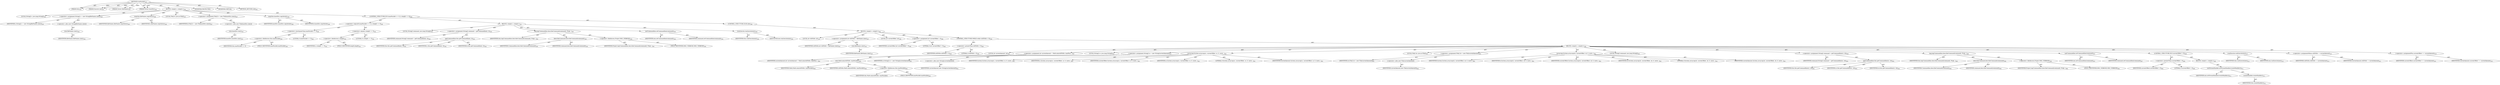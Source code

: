 digraph "runParallel" {  
"111669149717" [label = <(METHOD,runParallel)<SUB>582</SUB>> ]
"115964117005" [label = <(PARAM,this)<SUB>582</SUB>> ]
"115964117035" [label = <(PARAM,Execute exe)<SUB>582</SUB>> ]
"115964117036" [label = <(PARAM,Vector fileNames)<SUB>582</SUB>> ]
"115964117037" [label = <(PARAM,Vector baseDirs)<SUB>583</SUB>> ]
"25769803861" [label = <(BLOCK,&lt;empty&gt;,&lt;empty&gt;)<SUB>584</SUB>> ]
"94489280562" [label = <(LOCAL,String[] s: java.lang.String[])<SUB>585</SUB>> ]
"30064771553" [label = <(&lt;operator&gt;.assignment,String[] s = new String[fileNames.size()])<SUB>585</SUB>> ]
"68719477192" [label = <(IDENTIFIER,s,String[] s = new String[fileNames.size()])<SUB>585</SUB>> ]
"30064771554" [label = <(&lt;operator&gt;.alloc,new String[fileNames.size()])> ]
"30064771555" [label = <(size,fileNames.size())<SUB>585</SUB>> ]
"68719477193" [label = <(IDENTIFIER,fileNames,fileNames.size())<SUB>585</SUB>> ]
"30064771556" [label = <(copyInto,fileNames.copyInto(s))<SUB>586</SUB>> ]
"68719477194" [label = <(IDENTIFIER,fileNames,fileNames.copyInto(s))<SUB>586</SUB>> ]
"68719477195" [label = <(IDENTIFIER,s,fileNames.copyInto(s))<SUB>586</SUB>> ]
"94489280563" [label = <(LOCAL,File[] b: java.io.File[])<SUB>587</SUB>> ]
"30064771557" [label = <(&lt;operator&gt;.assignment,File[] b = new File[baseDirs.size()])<SUB>587</SUB>> ]
"68719477196" [label = <(IDENTIFIER,b,File[] b = new File[baseDirs.size()])<SUB>587</SUB>> ]
"30064771558" [label = <(&lt;operator&gt;.alloc,new File[baseDirs.size()])> ]
"30064771559" [label = <(size,baseDirs.size())<SUB>587</SUB>> ]
"68719477197" [label = <(IDENTIFIER,baseDirs,baseDirs.size())<SUB>587</SUB>> ]
"30064771560" [label = <(copyInto,baseDirs.copyInto(b))<SUB>588</SUB>> ]
"68719477198" [label = <(IDENTIFIER,baseDirs,baseDirs.copyInto(b))<SUB>588</SUB>> ]
"68719477199" [label = <(IDENTIFIER,b,baseDirs.copyInto(b))<SUB>588</SUB>> ]
"47244640313" [label = <(CONTROL_STRUCTURE,IF,if (maxParallel &lt;= 0 || s.length == 0))<SUB>590</SUB>> ]
"30064771561" [label = <(&lt;operator&gt;.logicalOr,maxParallel &lt;= 0 || s.length == 0)<SUB>590</SUB>> ]
"30064771562" [label = <(&lt;operator&gt;.lessEqualsThan,maxParallel &lt;= 0)<SUB>590</SUB>> ]
"30064771563" [label = <(&lt;operator&gt;.fieldAccess,this.maxParallel)<SUB>590</SUB>> ]
"68719477200" [label = <(IDENTIFIER,this,maxParallel &lt;= 0)> ]
"55834574950" [label = <(FIELD_IDENTIFIER,maxParallel,maxParallel)<SUB>590</SUB>> ]
"90194313304" [label = <(LITERAL,0,maxParallel &lt;= 0)<SUB>590</SUB>> ]
"30064771564" [label = <(&lt;operator&gt;.equals,s.length == 0)<SUB>591</SUB>> ]
"30064771565" [label = <(&lt;operator&gt;.fieldAccess,s.length)<SUB>591</SUB>> ]
"68719477201" [label = <(IDENTIFIER,s,s.length == 0)<SUB>591</SUB>> ]
"55834574951" [label = <(FIELD_IDENTIFIER,length,length)<SUB>591</SUB>> ]
"90194313305" [label = <(LITERAL,0,s.length == 0)<SUB>591</SUB>> ]
"25769803862" [label = <(BLOCK,&lt;empty&gt;,&lt;empty&gt;)<SUB>591</SUB>> ]
"94489280564" [label = <(LOCAL,String[] command: java.lang.String[])<SUB>592</SUB>> ]
"30064771566" [label = <(&lt;operator&gt;.assignment,String[] command = getCommandline(s, b))<SUB>592</SUB>> ]
"68719477202" [label = <(IDENTIFIER,command,String[] command = getCommandline(s, b))<SUB>592</SUB>> ]
"30064771567" [label = <(getCommandline,this.getCommandline(s, b))<SUB>592</SUB>> ]
"68719476776" [label = <(IDENTIFIER,this,this.getCommandline(s, b))<SUB>592</SUB>> ]
"68719477203" [label = <(IDENTIFIER,s,this.getCommandline(s, b))<SUB>592</SUB>> ]
"68719477204" [label = <(IDENTIFIER,b,this.getCommandline(s, b))<SUB>592</SUB>> ]
"30064771568" [label = <(log,log(Commandline.describeCommand(command), Proje...)<SUB>593</SUB>> ]
"68719476777" [label = <(IDENTIFIER,this,log(Commandline.describeCommand(command), Proje...)<SUB>593</SUB>> ]
"30064771569" [label = <(describeCommand,describeCommand(command))<SUB>593</SUB>> ]
"68719477205" [label = <(IDENTIFIER,Commandline,describeCommand(command))<SUB>593</SUB>> ]
"68719477206" [label = <(IDENTIFIER,command,describeCommand(command))<SUB>593</SUB>> ]
"30064771570" [label = <(&lt;operator&gt;.fieldAccess,Project.MSG_VERBOSE)<SUB>593</SUB>> ]
"68719477207" [label = <(IDENTIFIER,Project,log(Commandline.describeCommand(command), Proje...)<SUB>593</SUB>> ]
"55834574952" [label = <(FIELD_IDENTIFIER,MSG_VERBOSE,MSG_VERBOSE)<SUB>593</SUB>> ]
"30064771571" [label = <(setCommandline,setCommandline(command))<SUB>594</SUB>> ]
"68719477208" [label = <(IDENTIFIER,exe,setCommandline(command))<SUB>594</SUB>> ]
"68719477209" [label = <(IDENTIFIER,command,setCommandline(command))<SUB>594</SUB>> ]
"30064771572" [label = <(runExecute,runExecute(exe))<SUB>595</SUB>> ]
"68719476778" [label = <(IDENTIFIER,this,runExecute(exe))<SUB>595</SUB>> ]
"68719477210" [label = <(IDENTIFIER,exe,runExecute(exe))<SUB>595</SUB>> ]
"47244640314" [label = <(CONTROL_STRUCTURE,ELSE,else)<SUB>596</SUB>> ]
"25769803863" [label = <(BLOCK,&lt;empty&gt;,&lt;empty&gt;)<SUB>596</SUB>> ]
"94489280565" [label = <(LOCAL,int stillToDo: int)<SUB>597</SUB>> ]
"30064771573" [label = <(&lt;operator&gt;.assignment,int stillToDo = fileNames.size())<SUB>597</SUB>> ]
"68719477211" [label = <(IDENTIFIER,stillToDo,int stillToDo = fileNames.size())<SUB>597</SUB>> ]
"30064771574" [label = <(size,fileNames.size())<SUB>597</SUB>> ]
"68719477212" [label = <(IDENTIFIER,fileNames,fileNames.size())<SUB>597</SUB>> ]
"94489280566" [label = <(LOCAL,int currentOffset: int)<SUB>598</SUB>> ]
"30064771575" [label = <(&lt;operator&gt;.assignment,int currentOffset = 0)<SUB>598</SUB>> ]
"68719477213" [label = <(IDENTIFIER,currentOffset,int currentOffset = 0)<SUB>598</SUB>> ]
"90194313306" [label = <(LITERAL,0,int currentOffset = 0)<SUB>598</SUB>> ]
"47244640315" [label = <(CONTROL_STRUCTURE,WHILE,while (stillToDo &gt; 0))<SUB>599</SUB>> ]
"30064771576" [label = <(&lt;operator&gt;.greaterThan,stillToDo &gt; 0)<SUB>599</SUB>> ]
"68719477214" [label = <(IDENTIFIER,stillToDo,stillToDo &gt; 0)<SUB>599</SUB>> ]
"90194313307" [label = <(LITERAL,0,stillToDo &gt; 0)<SUB>599</SUB>> ]
"25769803864" [label = <(BLOCK,&lt;empty&gt;,&lt;empty&gt;)<SUB>599</SUB>> ]
"94489280567" [label = <(LOCAL,int currentAmount: int)<SUB>600</SUB>> ]
"30064771577" [label = <(&lt;operator&gt;.assignment,int currentAmount = Math.min(stillToDo, maxPara...)<SUB>600</SUB>> ]
"68719477215" [label = <(IDENTIFIER,currentAmount,int currentAmount = Math.min(stillToDo, maxPara...)<SUB>600</SUB>> ]
"30064771578" [label = <(min,Math.min(stillToDo, maxParallel))<SUB>600</SUB>> ]
"68719477216" [label = <(IDENTIFIER,Math,Math.min(stillToDo, maxParallel))<SUB>600</SUB>> ]
"68719477217" [label = <(IDENTIFIER,stillToDo,Math.min(stillToDo, maxParallel))<SUB>600</SUB>> ]
"30064771579" [label = <(&lt;operator&gt;.fieldAccess,this.maxParallel)<SUB>600</SUB>> ]
"68719477218" [label = <(IDENTIFIER,this,Math.min(stillToDo, maxParallel))> ]
"55834574953" [label = <(FIELD_IDENTIFIER,maxParallel,maxParallel)<SUB>600</SUB>> ]
"94489280568" [label = <(LOCAL,String[] cs: java.lang.String[])<SUB>601</SUB>> ]
"30064771580" [label = <(&lt;operator&gt;.assignment,String[] cs = new String[currentAmount])<SUB>601</SUB>> ]
"68719477219" [label = <(IDENTIFIER,cs,String[] cs = new String[currentAmount])<SUB>601</SUB>> ]
"30064771581" [label = <(&lt;operator&gt;.alloc,new String[currentAmount])> ]
"68719477220" [label = <(IDENTIFIER,currentAmount,new String[currentAmount])<SUB>601</SUB>> ]
"30064771582" [label = <(arraycopy,System.arraycopy(s, currentOffset, cs, 0, curre...)<SUB>602</SUB>> ]
"68719477221" [label = <(IDENTIFIER,System,System.arraycopy(s, currentOffset, cs, 0, curre...)<SUB>602</SUB>> ]
"68719477222" [label = <(IDENTIFIER,s,System.arraycopy(s, currentOffset, cs, 0, curre...)<SUB>602</SUB>> ]
"68719477223" [label = <(IDENTIFIER,currentOffset,System.arraycopy(s, currentOffset, cs, 0, curre...)<SUB>602</SUB>> ]
"68719477224" [label = <(IDENTIFIER,cs,System.arraycopy(s, currentOffset, cs, 0, curre...)<SUB>602</SUB>> ]
"90194313308" [label = <(LITERAL,0,System.arraycopy(s, currentOffset, cs, 0, curre...)<SUB>602</SUB>> ]
"68719477225" [label = <(IDENTIFIER,currentAmount,System.arraycopy(s, currentOffset, cs, 0, curre...)<SUB>602</SUB>> ]
"94489280569" [label = <(LOCAL,File[] cb: java.io.File[])<SUB>603</SUB>> ]
"30064771583" [label = <(&lt;operator&gt;.assignment,File[] cb = new File[currentAmount])<SUB>603</SUB>> ]
"68719477226" [label = <(IDENTIFIER,cb,File[] cb = new File[currentAmount])<SUB>603</SUB>> ]
"30064771584" [label = <(&lt;operator&gt;.alloc,new File[currentAmount])> ]
"68719477227" [label = <(IDENTIFIER,currentAmount,new File[currentAmount])<SUB>603</SUB>> ]
"30064771585" [label = <(arraycopy,System.arraycopy(b, currentOffset, cb, 0, curre...)<SUB>604</SUB>> ]
"68719477228" [label = <(IDENTIFIER,System,System.arraycopy(b, currentOffset, cb, 0, curre...)<SUB>604</SUB>> ]
"68719477229" [label = <(IDENTIFIER,b,System.arraycopy(b, currentOffset, cb, 0, curre...)<SUB>604</SUB>> ]
"68719477230" [label = <(IDENTIFIER,currentOffset,System.arraycopy(b, currentOffset, cb, 0, curre...)<SUB>604</SUB>> ]
"68719477231" [label = <(IDENTIFIER,cb,System.arraycopy(b, currentOffset, cb, 0, curre...)<SUB>604</SUB>> ]
"90194313309" [label = <(LITERAL,0,System.arraycopy(b, currentOffset, cb, 0, curre...)<SUB>604</SUB>> ]
"68719477232" [label = <(IDENTIFIER,currentAmount,System.arraycopy(b, currentOffset, cb, 0, curre...)<SUB>604</SUB>> ]
"94489280570" [label = <(LOCAL,String[] command: java.lang.String[])<SUB>605</SUB>> ]
"30064771586" [label = <(&lt;operator&gt;.assignment,String[] command = getCommandline(cs, cb))<SUB>605</SUB>> ]
"68719477233" [label = <(IDENTIFIER,command,String[] command = getCommandline(cs, cb))<SUB>605</SUB>> ]
"30064771587" [label = <(getCommandline,this.getCommandline(cs, cb))<SUB>605</SUB>> ]
"68719476779" [label = <(IDENTIFIER,this,this.getCommandline(cs, cb))<SUB>605</SUB>> ]
"68719477234" [label = <(IDENTIFIER,cs,this.getCommandline(cs, cb))<SUB>605</SUB>> ]
"68719477235" [label = <(IDENTIFIER,cb,this.getCommandline(cs, cb))<SUB>605</SUB>> ]
"30064771588" [label = <(log,log(Commandline.describeCommand(command), Proje...)<SUB>606</SUB>> ]
"68719476780" [label = <(IDENTIFIER,this,log(Commandline.describeCommand(command), Proje...)<SUB>606</SUB>> ]
"30064771589" [label = <(describeCommand,describeCommand(command))<SUB>606</SUB>> ]
"68719477236" [label = <(IDENTIFIER,Commandline,describeCommand(command))<SUB>606</SUB>> ]
"68719477237" [label = <(IDENTIFIER,command,describeCommand(command))<SUB>606</SUB>> ]
"30064771590" [label = <(&lt;operator&gt;.fieldAccess,Project.MSG_VERBOSE)<SUB>606</SUB>> ]
"68719477238" [label = <(IDENTIFIER,Project,log(Commandline.describeCommand(command), Proje...)<SUB>606</SUB>> ]
"55834574954" [label = <(FIELD_IDENTIFIER,MSG_VERBOSE,MSG_VERBOSE)<SUB>606</SUB>> ]
"30064771591" [label = <(setCommandline,setCommandline(command))<SUB>607</SUB>> ]
"68719477239" [label = <(IDENTIFIER,exe,setCommandline(command))<SUB>607</SUB>> ]
"68719477240" [label = <(IDENTIFIER,command,setCommandline(command))<SUB>607</SUB>> ]
"47244640316" [label = <(CONTROL_STRUCTURE,IF,if (currentOffset &gt; 0))<SUB>608</SUB>> ]
"30064771592" [label = <(&lt;operator&gt;.greaterThan,currentOffset &gt; 0)<SUB>608</SUB>> ]
"68719477241" [label = <(IDENTIFIER,currentOffset,currentOffset &gt; 0)<SUB>608</SUB>> ]
"90194313310" [label = <(LITERAL,0,currentOffset &gt; 0)<SUB>608</SUB>> ]
"25769803865" [label = <(BLOCK,&lt;empty&gt;,&lt;empty&gt;)<SUB>608</SUB>> ]
"30064771593" [label = <(setStreamHandler,setStreamHandler(createHandler()))<SUB>611</SUB>> ]
"68719477242" [label = <(IDENTIFIER,exe,setStreamHandler(createHandler()))<SUB>611</SUB>> ]
"30064771594" [label = <(createHandler,createHandler())<SUB>611</SUB>> ]
"68719476781" [label = <(IDENTIFIER,this,createHandler())<SUB>611</SUB>> ]
"30064771595" [label = <(runExecute,runExecute(exe))<SUB>613</SUB>> ]
"68719476782" [label = <(IDENTIFIER,this,runExecute(exe))<SUB>613</SUB>> ]
"68719477243" [label = <(IDENTIFIER,exe,runExecute(exe))<SUB>613</SUB>> ]
"30064771596" [label = <(&lt;operator&gt;.assignmentMinus,stillToDo -= currentAmount)<SUB>615</SUB>> ]
"68719477244" [label = <(IDENTIFIER,stillToDo,stillToDo -= currentAmount)<SUB>615</SUB>> ]
"68719477245" [label = <(IDENTIFIER,currentAmount,stillToDo -= currentAmount)<SUB>615</SUB>> ]
"30064771597" [label = <(&lt;operator&gt;.assignmentPlus,currentOffset += currentAmount)<SUB>616</SUB>> ]
"68719477246" [label = <(IDENTIFIER,currentOffset,currentOffset += currentAmount)<SUB>616</SUB>> ]
"68719477247" [label = <(IDENTIFIER,currentAmount,currentOffset += currentAmount)<SUB>616</SUB>> ]
"133143986234" [label = <(MODIFIER,PROTECTED)> ]
"133143986235" [label = <(MODIFIER,VIRTUAL)> ]
"128849018901" [label = <(METHOD_RETURN,void)<SUB>582</SUB>> ]
  "111669149717" -> "115964117005"  [ label = "AST: "] 
  "111669149717" -> "115964117035"  [ label = "AST: "] 
  "111669149717" -> "115964117036"  [ label = "AST: "] 
  "111669149717" -> "115964117037"  [ label = "AST: "] 
  "111669149717" -> "25769803861"  [ label = "AST: "] 
  "111669149717" -> "133143986234"  [ label = "AST: "] 
  "111669149717" -> "133143986235"  [ label = "AST: "] 
  "111669149717" -> "128849018901"  [ label = "AST: "] 
  "25769803861" -> "94489280562"  [ label = "AST: "] 
  "25769803861" -> "30064771553"  [ label = "AST: "] 
  "25769803861" -> "30064771556"  [ label = "AST: "] 
  "25769803861" -> "94489280563"  [ label = "AST: "] 
  "25769803861" -> "30064771557"  [ label = "AST: "] 
  "25769803861" -> "30064771560"  [ label = "AST: "] 
  "25769803861" -> "47244640313"  [ label = "AST: "] 
  "30064771553" -> "68719477192"  [ label = "AST: "] 
  "30064771553" -> "30064771554"  [ label = "AST: "] 
  "30064771554" -> "30064771555"  [ label = "AST: "] 
  "30064771555" -> "68719477193"  [ label = "AST: "] 
  "30064771556" -> "68719477194"  [ label = "AST: "] 
  "30064771556" -> "68719477195"  [ label = "AST: "] 
  "30064771557" -> "68719477196"  [ label = "AST: "] 
  "30064771557" -> "30064771558"  [ label = "AST: "] 
  "30064771558" -> "30064771559"  [ label = "AST: "] 
  "30064771559" -> "68719477197"  [ label = "AST: "] 
  "30064771560" -> "68719477198"  [ label = "AST: "] 
  "30064771560" -> "68719477199"  [ label = "AST: "] 
  "47244640313" -> "30064771561"  [ label = "AST: "] 
  "47244640313" -> "25769803862"  [ label = "AST: "] 
  "47244640313" -> "47244640314"  [ label = "AST: "] 
  "30064771561" -> "30064771562"  [ label = "AST: "] 
  "30064771561" -> "30064771564"  [ label = "AST: "] 
  "30064771562" -> "30064771563"  [ label = "AST: "] 
  "30064771562" -> "90194313304"  [ label = "AST: "] 
  "30064771563" -> "68719477200"  [ label = "AST: "] 
  "30064771563" -> "55834574950"  [ label = "AST: "] 
  "30064771564" -> "30064771565"  [ label = "AST: "] 
  "30064771564" -> "90194313305"  [ label = "AST: "] 
  "30064771565" -> "68719477201"  [ label = "AST: "] 
  "30064771565" -> "55834574951"  [ label = "AST: "] 
  "25769803862" -> "94489280564"  [ label = "AST: "] 
  "25769803862" -> "30064771566"  [ label = "AST: "] 
  "25769803862" -> "30064771568"  [ label = "AST: "] 
  "25769803862" -> "30064771571"  [ label = "AST: "] 
  "25769803862" -> "30064771572"  [ label = "AST: "] 
  "30064771566" -> "68719477202"  [ label = "AST: "] 
  "30064771566" -> "30064771567"  [ label = "AST: "] 
  "30064771567" -> "68719476776"  [ label = "AST: "] 
  "30064771567" -> "68719477203"  [ label = "AST: "] 
  "30064771567" -> "68719477204"  [ label = "AST: "] 
  "30064771568" -> "68719476777"  [ label = "AST: "] 
  "30064771568" -> "30064771569"  [ label = "AST: "] 
  "30064771568" -> "30064771570"  [ label = "AST: "] 
  "30064771569" -> "68719477205"  [ label = "AST: "] 
  "30064771569" -> "68719477206"  [ label = "AST: "] 
  "30064771570" -> "68719477207"  [ label = "AST: "] 
  "30064771570" -> "55834574952"  [ label = "AST: "] 
  "30064771571" -> "68719477208"  [ label = "AST: "] 
  "30064771571" -> "68719477209"  [ label = "AST: "] 
  "30064771572" -> "68719476778"  [ label = "AST: "] 
  "30064771572" -> "68719477210"  [ label = "AST: "] 
  "47244640314" -> "25769803863"  [ label = "AST: "] 
  "25769803863" -> "94489280565"  [ label = "AST: "] 
  "25769803863" -> "30064771573"  [ label = "AST: "] 
  "25769803863" -> "94489280566"  [ label = "AST: "] 
  "25769803863" -> "30064771575"  [ label = "AST: "] 
  "25769803863" -> "47244640315"  [ label = "AST: "] 
  "30064771573" -> "68719477211"  [ label = "AST: "] 
  "30064771573" -> "30064771574"  [ label = "AST: "] 
  "30064771574" -> "68719477212"  [ label = "AST: "] 
  "30064771575" -> "68719477213"  [ label = "AST: "] 
  "30064771575" -> "90194313306"  [ label = "AST: "] 
  "47244640315" -> "30064771576"  [ label = "AST: "] 
  "47244640315" -> "25769803864"  [ label = "AST: "] 
  "30064771576" -> "68719477214"  [ label = "AST: "] 
  "30064771576" -> "90194313307"  [ label = "AST: "] 
  "25769803864" -> "94489280567"  [ label = "AST: "] 
  "25769803864" -> "30064771577"  [ label = "AST: "] 
  "25769803864" -> "94489280568"  [ label = "AST: "] 
  "25769803864" -> "30064771580"  [ label = "AST: "] 
  "25769803864" -> "30064771582"  [ label = "AST: "] 
  "25769803864" -> "94489280569"  [ label = "AST: "] 
  "25769803864" -> "30064771583"  [ label = "AST: "] 
  "25769803864" -> "30064771585"  [ label = "AST: "] 
  "25769803864" -> "94489280570"  [ label = "AST: "] 
  "25769803864" -> "30064771586"  [ label = "AST: "] 
  "25769803864" -> "30064771588"  [ label = "AST: "] 
  "25769803864" -> "30064771591"  [ label = "AST: "] 
  "25769803864" -> "47244640316"  [ label = "AST: "] 
  "25769803864" -> "30064771595"  [ label = "AST: "] 
  "25769803864" -> "30064771596"  [ label = "AST: "] 
  "25769803864" -> "30064771597"  [ label = "AST: "] 
  "30064771577" -> "68719477215"  [ label = "AST: "] 
  "30064771577" -> "30064771578"  [ label = "AST: "] 
  "30064771578" -> "68719477216"  [ label = "AST: "] 
  "30064771578" -> "68719477217"  [ label = "AST: "] 
  "30064771578" -> "30064771579"  [ label = "AST: "] 
  "30064771579" -> "68719477218"  [ label = "AST: "] 
  "30064771579" -> "55834574953"  [ label = "AST: "] 
  "30064771580" -> "68719477219"  [ label = "AST: "] 
  "30064771580" -> "30064771581"  [ label = "AST: "] 
  "30064771581" -> "68719477220"  [ label = "AST: "] 
  "30064771582" -> "68719477221"  [ label = "AST: "] 
  "30064771582" -> "68719477222"  [ label = "AST: "] 
  "30064771582" -> "68719477223"  [ label = "AST: "] 
  "30064771582" -> "68719477224"  [ label = "AST: "] 
  "30064771582" -> "90194313308"  [ label = "AST: "] 
  "30064771582" -> "68719477225"  [ label = "AST: "] 
  "30064771583" -> "68719477226"  [ label = "AST: "] 
  "30064771583" -> "30064771584"  [ label = "AST: "] 
  "30064771584" -> "68719477227"  [ label = "AST: "] 
  "30064771585" -> "68719477228"  [ label = "AST: "] 
  "30064771585" -> "68719477229"  [ label = "AST: "] 
  "30064771585" -> "68719477230"  [ label = "AST: "] 
  "30064771585" -> "68719477231"  [ label = "AST: "] 
  "30064771585" -> "90194313309"  [ label = "AST: "] 
  "30064771585" -> "68719477232"  [ label = "AST: "] 
  "30064771586" -> "68719477233"  [ label = "AST: "] 
  "30064771586" -> "30064771587"  [ label = "AST: "] 
  "30064771587" -> "68719476779"  [ label = "AST: "] 
  "30064771587" -> "68719477234"  [ label = "AST: "] 
  "30064771587" -> "68719477235"  [ label = "AST: "] 
  "30064771588" -> "68719476780"  [ label = "AST: "] 
  "30064771588" -> "30064771589"  [ label = "AST: "] 
  "30064771588" -> "30064771590"  [ label = "AST: "] 
  "30064771589" -> "68719477236"  [ label = "AST: "] 
  "30064771589" -> "68719477237"  [ label = "AST: "] 
  "30064771590" -> "68719477238"  [ label = "AST: "] 
  "30064771590" -> "55834574954"  [ label = "AST: "] 
  "30064771591" -> "68719477239"  [ label = "AST: "] 
  "30064771591" -> "68719477240"  [ label = "AST: "] 
  "47244640316" -> "30064771592"  [ label = "AST: "] 
  "47244640316" -> "25769803865"  [ label = "AST: "] 
  "30064771592" -> "68719477241"  [ label = "AST: "] 
  "30064771592" -> "90194313310"  [ label = "AST: "] 
  "25769803865" -> "30064771593"  [ label = "AST: "] 
  "30064771593" -> "68719477242"  [ label = "AST: "] 
  "30064771593" -> "30064771594"  [ label = "AST: "] 
  "30064771594" -> "68719476781"  [ label = "AST: "] 
  "30064771595" -> "68719476782"  [ label = "AST: "] 
  "30064771595" -> "68719477243"  [ label = "AST: "] 
  "30064771596" -> "68719477244"  [ label = "AST: "] 
  "30064771596" -> "68719477245"  [ label = "AST: "] 
  "30064771597" -> "68719477246"  [ label = "AST: "] 
  "30064771597" -> "68719477247"  [ label = "AST: "] 
  "111669149717" -> "115964117005"  [ label = "DDG: "] 
  "111669149717" -> "115964117035"  [ label = "DDG: "] 
  "111669149717" -> "115964117036"  [ label = "DDG: "] 
  "111669149717" -> "115964117037"  [ label = "DDG: "] 
}
